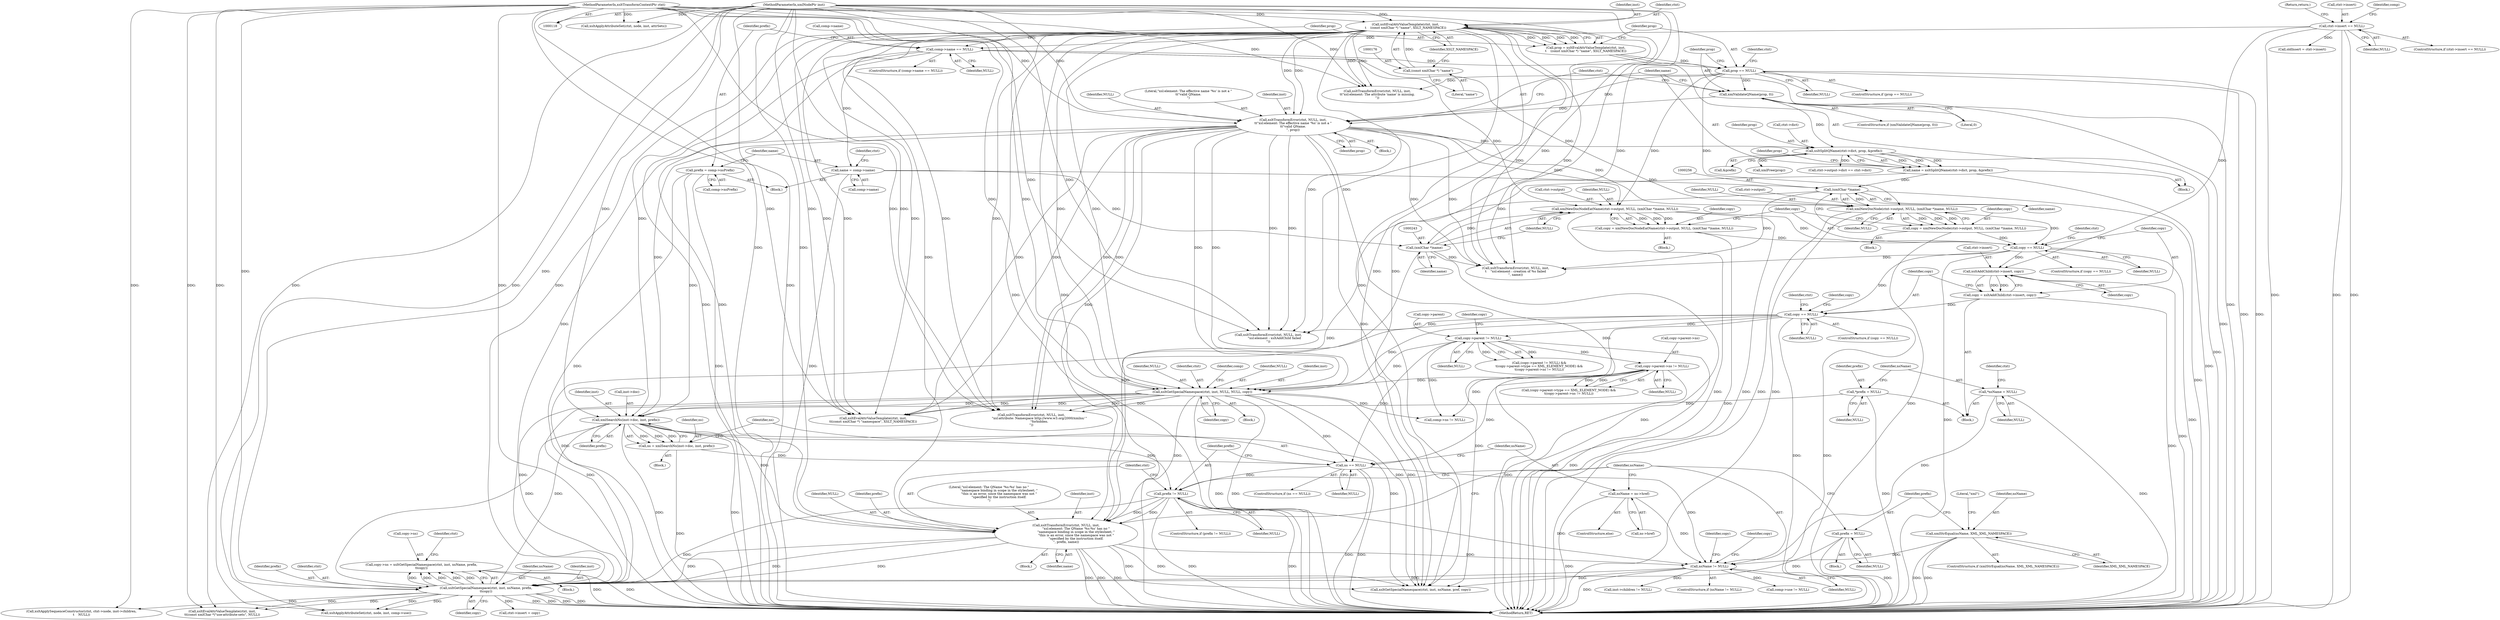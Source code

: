 digraph "0_Chrome_96dbafe288dbe2f0cc45fa3c39daf6d0c37acbab_39@API" {
"1000440" [label="(Call,copy->ns = xsltGetSpecialNamespace(ctxt, inst, nsName, prefix,\n\t\tcopy))"];
"1000444" [label="(Call,xsltGetSpecialNamespace(ctxt, inst, nsName, prefix,\n\t\tcopy))"];
"1000407" [label="(Call,xsltTransformError(ctxt, NULL, inst,\n                    \"xsl:element: The QName '%s:%s' has no \"\n                    \"namespace binding in scope in the stylesheet; \"\n                    \"this is an error, since the namespace was not \"\n                    \"specified by the instruction itself.\n\", prefix, name))"];
"1000172" [label="(Call,xsltEvalAttrValueTemplate(ctxt, inst,\n\t    (const xmlChar *) \"name\", XSLT_NAMESPACE))"];
"1000119" [label="(MethodParameterIn,xsltTransformContextPtr ctxt)"];
"1000121" [label="(MethodParameterIn,xmlNodePtr inst)"];
"1000175" [label="(Call,(const xmlChar *) \"name\")"];
"1000195" [label="(Call,xsltTransformError(ctxt, NULL, inst,\n\t\t\"xsl:element: The effective name '%s' is not a \"\n\t\t\"valid QName.\n\", prop))"];
"1000180" [label="(Call,prop == NULL)"];
"1000170" [label="(Call,prop = xsltEvalAttrValueTemplate(ctxt, inst,\n\t    (const xmlChar *) \"name\", XSLT_NAMESPACE))"];
"1000164" [label="(Call,comp->name == NULL)"];
"1000146" [label="(Call,ctxt->insert == NULL)"];
"1000191" [label="(Call,xmlValidateQName(prop, 0))"];
"1000313" [label="(Call,xsltGetSpecialNamespace(ctxt, inst, NULL, NULL, copy))"];
"1000292" [label="(Call,copy->parent != NULL)"];
"1000279" [label="(Call,copy == NULL)"];
"1000271" [label="(Call,copy = xsltAddChild(ctxt->insert, copy))"];
"1000273" [label="(Call,xsltAddChild(ctxt->insert, copy))"];
"1000260" [label="(Call,copy == NULL)"];
"1000235" [label="(Call,copy = xmlNewDocNodeEatName(ctxt->output, NULL, (xmlChar *)name, NULL))"];
"1000237" [label="(Call,xmlNewDocNodeEatName(ctxt->output, NULL, (xmlChar *)name, NULL))"];
"1000242" [label="(Call,(xmlChar *)name)"];
"1000219" [label="(Call,name = comp->name)"];
"1000201" [label="(Call,name = xsltSplitQName(ctxt->dict, prop, &prefix))"];
"1000203" [label="(Call,xsltSplitQName(ctxt->dict, prop, &prefix))"];
"1000248" [label="(Call,copy = xmlNewDocNode(ctxt->output, NULL, (xmlChar *)name, NULL))"];
"1000250" [label="(Call,xmlNewDocNode(ctxt->output, NULL, (xmlChar *)name, NULL))"];
"1000255" [label="(Call,(xmlChar *)name)"];
"1000305" [label="(Call,copy->parent->ns != NULL)"];
"1000403" [label="(Call,prefix != NULL)"];
"1000391" [label="(Call,xmlSearchNs(inst->doc, inst, prefix))"];
"1000214" [label="(Call,prefix = comp->nsPrefix)"];
"1000136" [label="(Call,*prefix = NULL)"];
"1000398" [label="(Call,ns == NULL)"];
"1000389" [label="(Call,ns = xmlSearchNs(inst->doc, inst, prefix))"];
"1000421" [label="(Call,nsName != NULL)"];
"1000376" [label="(Call,xmlStrEqual(nsName, XML_XML_NAMESPACE))"];
"1000140" [label="(Call,*nsName = NULL)"];
"1000415" [label="(Call,nsName = ns->href)"];
"1000383" [label="(Call,prefix = NULL)"];
"1000195" [label="(Call,xsltTransformError(ctxt, NULL, inst,\n\t\t\"xsl:element: The effective name '%s' is not a \"\n\t\t\"valid QName.\n\", prop))"];
"1000204" [label="(Call,ctxt->dict)"];
"1000414" [label="(ControlStructure,else)"];
"1000225" [label="(Call,ctxt->output->dict == ctxt->dict)"];
"1000382" [label="(Block,)"];
"1000172" [label="(Call,xsltEvalAttrValueTemplate(ctxt, inst,\n\t    (const xmlChar *) \"name\", XSLT_NAMESPACE))"];
"1000430" [label="(Call,xsltGetSpecialNamespace(ctxt, inst, nsName, pref, copy))"];
"1000450" [label="(Call,ctxt->insert = copy)"];
"1000281" [label="(Identifier,NULL)"];
"1000178" [label="(Identifier,XSLT_NAMESPACE)"];
"1000234" [label="(Block,)"];
"1000180" [label="(Call,prop == NULL)"];
"1000251" [label="(Call,ctxt->output)"];
"1000196" [label="(Identifier,ctxt)"];
"1000248" [label="(Call,copy = xmlNewDocNode(ctxt->output, NULL, (xmlChar *)name, NULL))"];
"1000314" [label="(Identifier,ctxt)"];
"1000242" [label="(Call,(xmlChar *)name)"];
"1000194" [label="(Block,)"];
"1000175" [label="(Call,(const xmlChar *) \"name\")"];
"1000219" [label="(Call,name = comp->name)"];
"1000198" [label="(Identifier,inst)"];
"1000215" [label="(Identifier,prefix)"];
"1000271" [label="(Call,copy = xsltAddChild(ctxt->insert, copy))"];
"1000137" [label="(Identifier,prefix)"];
"1000407" [label="(Call,xsltTransformError(ctxt, NULL, inst,\n                    \"xsl:element: The QName '%s:%s' has no \"\n                    \"namespace binding in scope in the stylesheet; \"\n                    \"this is an error, since the namespace was not \"\n                    \"specified by the instruction itself.\n\", prefix, name))"];
"1000260" [label="(Call,copy == NULL)"];
"1000423" [label="(Identifier,NULL)"];
"1000482" [label="(Call,xsltEvalAttrValueTemplate(ctxt, inst,\n\t\t(const xmlChar *)\"use-attribute-sets\", NULL))"];
"1000150" [label="(Identifier,NULL)"];
"1000417" [label="(Call,ns->href)"];
"1000280" [label="(Identifier,copy)"];
"1000397" [label="(ControlStructure,if (ns == NULL))"];
"1000181" [label="(Identifier,prop)"];
"1000403" [label="(Call,prefix != NULL)"];
"1000311" [label="(Identifier,NULL)"];
"1000421" [label="(Call,nsName != NULL)"];
"1000321" [label="(Identifier,comp)"];
"1000262" [label="(Identifier,NULL)"];
"1000378" [label="(Identifier,XML_XML_NAMESPACE)"];
"1000384" [label="(Identifier,prefix)"];
"1000406" [label="(Block,)"];
"1000377" [label="(Identifier,nsName)"];
"1000182" [label="(Identifier,NULL)"];
"1000387" [label="(Block,)"];
"1000447" [label="(Identifier,nsName)"];
"1000316" [label="(Identifier,NULL)"];
"1000165" [label="(Call,comp->name)"];
"1000446" [label="(Identifier,inst)"];
"1000207" [label="(Identifier,prop)"];
"1000247" [label="(Block,)"];
"1000279" [label="(Call,copy == NULL)"];
"1000121" [label="(MethodParameterIn,xmlNodePtr inst)"];
"1000193" [label="(Literal,0)"];
"1000449" [label="(Identifier,copy)"];
"1000151" [label="(Return,return;)"];
"1000502" [label="(Call,inst->children != NULL)"];
"1000313" [label="(Call,xsltGetSpecialNamespace(ctxt, inst, NULL, NULL, copy))"];
"1000216" [label="(Call,comp->nsPrefix)"];
"1000467" [label="(Call,xsltApplyAttributeSet(ctxt, node, inst, comp->use))"];
"1000147" [label="(Call,ctxt->insert)"];
"1000148" [label="(Identifier,ctxt)"];
"1000439" [label="(Block,)"];
"1000442" [label="(Identifier,copy)"];
"1000145" [label="(ControlStructure,if (ctxt->insert == NULL))"];
"1000415" [label="(Call,nsName = ns->href)"];
"1000177" [label="(Literal,\"name\")"];
"1000146" [label="(Call,ctxt->insert == NULL)"];
"1000168" [label="(Identifier,NULL)"];
"1000375" [label="(ControlStructure,if (xmlStrEqual(nsName, XML_XML_NAMESPACE)))"];
"1000220" [label="(Identifier,name)"];
"1000273" [label="(Call,xsltAddChild(ctxt->insert, copy))"];
"1000312" [label="(Block,)"];
"1000315" [label="(Identifier,inst)"];
"1000163" [label="(ControlStructure,if (comp->name == NULL))"];
"1000392" [label="(Call,inst->doc)"];
"1000155" [label="(Identifier,comp)"];
"1000408" [label="(Identifier,ctxt)"];
"1000441" [label="(Call,copy->ns)"];
"1000203" [label="(Call,xsltSplitQName(ctxt->dict, prop, &prefix))"];
"1000250" [label="(Call,xmlNewDocNode(ctxt->output, NULL, (xmlChar *)name, NULL))"];
"1000297" [label="(Call,(copy->parent->type == XML_ELEMENT_NODE) &&\n\t(copy->parent->ns != NULL))"];
"1000191" [label="(Call,xmlValidateQName(prop, 0))"];
"1000396" [label="(Identifier,prefix)"];
"1000192" [label="(Identifier,prop)"];
"1000440" [label="(Call,copy->ns = xsltGetSpecialNamespace(ctxt, inst, nsName, prefix,\n\t\tcopy))"];
"1000278" [label="(ControlStructure,if (copy == NULL))"];
"1000383" [label="(Call,prefix = NULL)"];
"1000318" [label="(Identifier,copy)"];
"1000236" [label="(Identifier,copy)"];
"1000228" [label="(Identifier,ctxt)"];
"1000277" [label="(Identifier,copy)"];
"1000411" [label="(Literal,\"xsl:element: The QName '%s:%s' has no \"\n                    \"namespace binding in scope in the stylesheet; \"\n                    \"this is an error, since the namespace was not \"\n                    \"specified by the instruction itself.\n\")"];
"1000294" [label="(Identifier,copy)"];
"1000158" [label="(Call,oldInsert = ctxt->insert)"];
"1000305" [label="(Call,copy->parent->ns != NULL)"];
"1000292" [label="(Call,copy->parent != NULL)"];
"1000274" [label="(Call,ctxt->insert)"];
"1000380" [label="(Literal,\"xml\")"];
"1000164" [label="(Call,comp->name == NULL)"];
"1000221" [label="(Call,comp->name)"];
"1000494" [label="(Call,xsltApplyAttributeSet(ctxt, node, inst, attrSets))"];
"1000245" [label="(Identifier,NULL)"];
"1000140" [label="(Call,*nsName = NULL)"];
"1000171" [label="(Identifier,prop)"];
"1000235" [label="(Call,copy = xmlNewDocNodeEatName(ctxt->output, NULL, (xmlChar *)name, NULL))"];
"1000325" [label="(Call,comp->ns != NULL)"];
"1000507" [label="(Call,xsltApplySequenceConstructor(ctxt, ctxt->node, inst->children,\n\t    NULL))"];
"1000238" [label="(Call,ctxt->output)"];
"1000420" [label="(ControlStructure,if (nsName != NULL))"];
"1000376" [label="(Call,xmlStrEqual(nsName, XML_XML_NAMESPACE))"];
"1000200" [label="(Identifier,prop)"];
"1000261" [label="(Identifier,copy)"];
"1000214" [label="(Call,prefix = comp->nsPrefix)"];
"1000136" [label="(Call,*prefix = NULL)"];
"1000197" [label="(Identifier,NULL)"];
"1000369" [label="(Call,xsltTransformError(ctxt, NULL, inst,\n                \"xsl:attribute: Namespace http://www.w3.org/2000/xmlns/ \"\n                \"forbidden.\n\"))"];
"1000249" [label="(Identifier,copy)"];
"1000119" [label="(MethodParameterIn,xsltTransformContextPtr ctxt)"];
"1000410" [label="(Identifier,inst)"];
"1000184" [label="(Call,xsltTransformError(ctxt, NULL, inst,\n\t\t\"xsl:element: The attribute 'name' is missing.\n\"))"];
"1000264" [label="(Call,xsltTransformError(ctxt, NULL, inst,\n\t    \"xsl:element : creation of %s failed\n\", name))"];
"1000244" [label="(Identifier,name)"];
"1000405" [label="(Identifier,NULL)"];
"1000398" [label="(Call,ns == NULL)"];
"1000272" [label="(Identifier,copy)"];
"1000523" [label="(MethodReturn,RET)"];
"1000409" [label="(Identifier,NULL)"];
"1000170" [label="(Call,prop = xsltEvalAttrValueTemplate(ctxt, inst,\n\t    (const xmlChar *) \"name\", XSLT_NAMESPACE))"];
"1000293" [label="(Call,copy->parent)"];
"1000389" [label="(Call,ns = xmlSearchNs(inst->doc, inst, prefix))"];
"1000190" [label="(ControlStructure,if (xmlValidateQName(prop, 0)))"];
"1000258" [label="(Identifier,NULL)"];
"1000416" [label="(Identifier,nsName)"];
"1000283" [label="(Call,xsltTransformError(ctxt, NULL, inst,\n            \"xsl:element : xsltAddChild failed\n\"))"];
"1000306" [label="(Call,copy->parent->ns)"];
"1000444" [label="(Call,xsltGetSpecialNamespace(ctxt, inst, nsName, prefix,\n\t\tcopy))"];
"1000138" [label="(Identifier,NULL)"];
"1000301" [label="(Identifier,copy)"];
"1000241" [label="(Identifier,NULL)"];
"1000208" [label="(Call,&prefix)"];
"1000428" [label="(Identifier,copy)"];
"1000349" [label="(Call,xsltEvalAttrValueTemplate(ctxt, inst,\n\t\t(const xmlChar *) \"namespace\", XSLT_NAMESPACE))"];
"1000413" [label="(Identifier,name)"];
"1000185" [label="(Identifier,ctxt)"];
"1000211" [label="(Identifier,prop)"];
"1000179" [label="(ControlStructure,if (prop == NULL))"];
"1000296" [label="(Identifier,NULL)"];
"1000317" [label="(Identifier,NULL)"];
"1000255" [label="(Call,(xmlChar *)name)"];
"1000201" [label="(Call,name = xsltSplitQName(ctxt->dict, prop, &prefix))"];
"1000402" [label="(ControlStructure,if (prefix != NULL))"];
"1000291" [label="(Call,(copy->parent != NULL) &&\n\t(copy->parent->type == XML_ELEMENT_NODE) &&\n\t(copy->parent->ns != NULL))"];
"1000399" [label="(Identifier,ns)"];
"1000265" [label="(Identifier,ctxt)"];
"1000202" [label="(Identifier,name)"];
"1000412" [label="(Identifier,prefix)"];
"1000169" [label="(Block,)"];
"1000259" [label="(ControlStructure,if (copy == NULL))"];
"1000395" [label="(Identifier,inst)"];
"1000199" [label="(Literal,\"xsl:element: The effective name '%s' is not a \"\n\t\t\"valid QName.\n\")"];
"1000404" [label="(Identifier,prefix)"];
"1000284" [label="(Identifier,ctxt)"];
"1000452" [label="(Identifier,ctxt)"];
"1000391" [label="(Call,xmlSearchNs(inst->doc, inst, prefix))"];
"1000174" [label="(Identifier,inst)"];
"1000390" [label="(Identifier,ns)"];
"1000448" [label="(Identifier,prefix)"];
"1000210" [label="(Call,xmlFree(prop))"];
"1000237" [label="(Call,xmlNewDocNodeEatName(ctxt->output, NULL, (xmlChar *)name, NULL))"];
"1000142" [label="(Identifier,NULL)"];
"1000213" [label="(Block,)"];
"1000445" [label="(Identifier,ctxt)"];
"1000123" [label="(Block,)"];
"1000141" [label="(Identifier,nsName)"];
"1000254" [label="(Identifier,NULL)"];
"1000257" [label="(Identifier,name)"];
"1000461" [label="(Call,comp->use != NULL)"];
"1000385" [label="(Identifier,NULL)"];
"1000173" [label="(Identifier,ctxt)"];
"1000400" [label="(Identifier,NULL)"];
"1000422" [label="(Identifier,nsName)"];
"1000440" -> "1000439"  [label="AST: "];
"1000440" -> "1000444"  [label="CFG: "];
"1000441" -> "1000440"  [label="AST: "];
"1000444" -> "1000440"  [label="AST: "];
"1000452" -> "1000440"  [label="CFG: "];
"1000440" -> "1000523"  [label="DDG: "];
"1000440" -> "1000523"  [label="DDG: "];
"1000444" -> "1000440"  [label="DDG: "];
"1000444" -> "1000440"  [label="DDG: "];
"1000444" -> "1000440"  [label="DDG: "];
"1000444" -> "1000440"  [label="DDG: "];
"1000444" -> "1000440"  [label="DDG: "];
"1000444" -> "1000449"  [label="CFG: "];
"1000445" -> "1000444"  [label="AST: "];
"1000446" -> "1000444"  [label="AST: "];
"1000447" -> "1000444"  [label="AST: "];
"1000448" -> "1000444"  [label="AST: "];
"1000449" -> "1000444"  [label="AST: "];
"1000444" -> "1000523"  [label="DDG: "];
"1000444" -> "1000523"  [label="DDG: "];
"1000444" -> "1000523"  [label="DDG: "];
"1000444" -> "1000523"  [label="DDG: "];
"1000407" -> "1000444"  [label="DDG: "];
"1000407" -> "1000444"  [label="DDG: "];
"1000407" -> "1000444"  [label="DDG: "];
"1000172" -> "1000444"  [label="DDG: "];
"1000195" -> "1000444"  [label="DDG: "];
"1000313" -> "1000444"  [label="DDG: "];
"1000313" -> "1000444"  [label="DDG: "];
"1000119" -> "1000444"  [label="DDG: "];
"1000391" -> "1000444"  [label="DDG: "];
"1000391" -> "1000444"  [label="DDG: "];
"1000121" -> "1000444"  [label="DDG: "];
"1000421" -> "1000444"  [label="DDG: "];
"1000383" -> "1000444"  [label="DDG: "];
"1000403" -> "1000444"  [label="DDG: "];
"1000279" -> "1000444"  [label="DDG: "];
"1000444" -> "1000450"  [label="DDG: "];
"1000444" -> "1000467"  [label="DDG: "];
"1000444" -> "1000467"  [label="DDG: "];
"1000444" -> "1000482"  [label="DDG: "];
"1000444" -> "1000482"  [label="DDG: "];
"1000444" -> "1000507"  [label="DDG: "];
"1000407" -> "1000406"  [label="AST: "];
"1000407" -> "1000413"  [label="CFG: "];
"1000408" -> "1000407"  [label="AST: "];
"1000409" -> "1000407"  [label="AST: "];
"1000410" -> "1000407"  [label="AST: "];
"1000411" -> "1000407"  [label="AST: "];
"1000412" -> "1000407"  [label="AST: "];
"1000413" -> "1000407"  [label="AST: "];
"1000422" -> "1000407"  [label="CFG: "];
"1000407" -> "1000523"  [label="DDG: "];
"1000407" -> "1000523"  [label="DDG: "];
"1000407" -> "1000523"  [label="DDG: "];
"1000172" -> "1000407"  [label="DDG: "];
"1000195" -> "1000407"  [label="DDG: "];
"1000313" -> "1000407"  [label="DDG: "];
"1000119" -> "1000407"  [label="DDG: "];
"1000403" -> "1000407"  [label="DDG: "];
"1000403" -> "1000407"  [label="DDG: "];
"1000391" -> "1000407"  [label="DDG: "];
"1000121" -> "1000407"  [label="DDG: "];
"1000242" -> "1000407"  [label="DDG: "];
"1000255" -> "1000407"  [label="DDG: "];
"1000407" -> "1000421"  [label="DDG: "];
"1000407" -> "1000430"  [label="DDG: "];
"1000407" -> "1000430"  [label="DDG: "];
"1000172" -> "1000170"  [label="AST: "];
"1000172" -> "1000178"  [label="CFG: "];
"1000173" -> "1000172"  [label="AST: "];
"1000174" -> "1000172"  [label="AST: "];
"1000175" -> "1000172"  [label="AST: "];
"1000178" -> "1000172"  [label="AST: "];
"1000170" -> "1000172"  [label="CFG: "];
"1000172" -> "1000523"  [label="DDG: "];
"1000172" -> "1000523"  [label="DDG: "];
"1000172" -> "1000170"  [label="DDG: "];
"1000172" -> "1000170"  [label="DDG: "];
"1000172" -> "1000170"  [label="DDG: "];
"1000172" -> "1000170"  [label="DDG: "];
"1000119" -> "1000172"  [label="DDG: "];
"1000121" -> "1000172"  [label="DDG: "];
"1000175" -> "1000172"  [label="DDG: "];
"1000172" -> "1000184"  [label="DDG: "];
"1000172" -> "1000184"  [label="DDG: "];
"1000172" -> "1000195"  [label="DDG: "];
"1000172" -> "1000195"  [label="DDG: "];
"1000172" -> "1000264"  [label="DDG: "];
"1000172" -> "1000264"  [label="DDG: "];
"1000172" -> "1000283"  [label="DDG: "];
"1000172" -> "1000283"  [label="DDG: "];
"1000172" -> "1000313"  [label="DDG: "];
"1000172" -> "1000313"  [label="DDG: "];
"1000172" -> "1000349"  [label="DDG: "];
"1000172" -> "1000349"  [label="DDG: "];
"1000172" -> "1000349"  [label="DDG: "];
"1000172" -> "1000369"  [label="DDG: "];
"1000172" -> "1000369"  [label="DDG: "];
"1000172" -> "1000391"  [label="DDG: "];
"1000172" -> "1000430"  [label="DDG: "];
"1000119" -> "1000118"  [label="AST: "];
"1000119" -> "1000523"  [label="DDG: "];
"1000119" -> "1000184"  [label="DDG: "];
"1000119" -> "1000195"  [label="DDG: "];
"1000119" -> "1000264"  [label="DDG: "];
"1000119" -> "1000283"  [label="DDG: "];
"1000119" -> "1000313"  [label="DDG: "];
"1000119" -> "1000349"  [label="DDG: "];
"1000119" -> "1000369"  [label="DDG: "];
"1000119" -> "1000430"  [label="DDG: "];
"1000119" -> "1000467"  [label="DDG: "];
"1000119" -> "1000482"  [label="DDG: "];
"1000119" -> "1000494"  [label="DDG: "];
"1000119" -> "1000507"  [label="DDG: "];
"1000121" -> "1000118"  [label="AST: "];
"1000121" -> "1000523"  [label="DDG: "];
"1000121" -> "1000184"  [label="DDG: "];
"1000121" -> "1000195"  [label="DDG: "];
"1000121" -> "1000264"  [label="DDG: "];
"1000121" -> "1000283"  [label="DDG: "];
"1000121" -> "1000313"  [label="DDG: "];
"1000121" -> "1000349"  [label="DDG: "];
"1000121" -> "1000369"  [label="DDG: "];
"1000121" -> "1000391"  [label="DDG: "];
"1000121" -> "1000430"  [label="DDG: "];
"1000121" -> "1000467"  [label="DDG: "];
"1000121" -> "1000482"  [label="DDG: "];
"1000121" -> "1000494"  [label="DDG: "];
"1000175" -> "1000177"  [label="CFG: "];
"1000176" -> "1000175"  [label="AST: "];
"1000177" -> "1000175"  [label="AST: "];
"1000178" -> "1000175"  [label="CFG: "];
"1000195" -> "1000194"  [label="AST: "];
"1000195" -> "1000200"  [label="CFG: "];
"1000196" -> "1000195"  [label="AST: "];
"1000197" -> "1000195"  [label="AST: "];
"1000198" -> "1000195"  [label="AST: "];
"1000199" -> "1000195"  [label="AST: "];
"1000200" -> "1000195"  [label="AST: "];
"1000202" -> "1000195"  [label="CFG: "];
"1000195" -> "1000523"  [label="DDG: "];
"1000180" -> "1000195"  [label="DDG: "];
"1000191" -> "1000195"  [label="DDG: "];
"1000195" -> "1000203"  [label="DDG: "];
"1000195" -> "1000237"  [label="DDG: "];
"1000195" -> "1000250"  [label="DDG: "];
"1000195" -> "1000264"  [label="DDG: "];
"1000195" -> "1000264"  [label="DDG: "];
"1000195" -> "1000283"  [label="DDG: "];
"1000195" -> "1000283"  [label="DDG: "];
"1000195" -> "1000313"  [label="DDG: "];
"1000195" -> "1000313"  [label="DDG: "];
"1000195" -> "1000349"  [label="DDG: "];
"1000195" -> "1000349"  [label="DDG: "];
"1000195" -> "1000369"  [label="DDG: "];
"1000195" -> "1000369"  [label="DDG: "];
"1000195" -> "1000391"  [label="DDG: "];
"1000195" -> "1000430"  [label="DDG: "];
"1000180" -> "1000179"  [label="AST: "];
"1000180" -> "1000182"  [label="CFG: "];
"1000181" -> "1000180"  [label="AST: "];
"1000182" -> "1000180"  [label="AST: "];
"1000185" -> "1000180"  [label="CFG: "];
"1000192" -> "1000180"  [label="CFG: "];
"1000180" -> "1000523"  [label="DDG: "];
"1000180" -> "1000523"  [label="DDG: "];
"1000170" -> "1000180"  [label="DDG: "];
"1000164" -> "1000180"  [label="DDG: "];
"1000180" -> "1000184"  [label="DDG: "];
"1000180" -> "1000191"  [label="DDG: "];
"1000180" -> "1000237"  [label="DDG: "];
"1000180" -> "1000250"  [label="DDG: "];
"1000170" -> "1000169"  [label="AST: "];
"1000171" -> "1000170"  [label="AST: "];
"1000181" -> "1000170"  [label="CFG: "];
"1000170" -> "1000523"  [label="DDG: "];
"1000164" -> "1000163"  [label="AST: "];
"1000164" -> "1000168"  [label="CFG: "];
"1000165" -> "1000164"  [label="AST: "];
"1000168" -> "1000164"  [label="AST: "];
"1000171" -> "1000164"  [label="CFG: "];
"1000215" -> "1000164"  [label="CFG: "];
"1000164" -> "1000523"  [label="DDG: "];
"1000164" -> "1000523"  [label="DDG: "];
"1000146" -> "1000164"  [label="DDG: "];
"1000164" -> "1000219"  [label="DDG: "];
"1000164" -> "1000237"  [label="DDG: "];
"1000164" -> "1000250"  [label="DDG: "];
"1000146" -> "1000145"  [label="AST: "];
"1000146" -> "1000150"  [label="CFG: "];
"1000147" -> "1000146"  [label="AST: "];
"1000150" -> "1000146"  [label="AST: "];
"1000151" -> "1000146"  [label="CFG: "];
"1000155" -> "1000146"  [label="CFG: "];
"1000146" -> "1000523"  [label="DDG: "];
"1000146" -> "1000523"  [label="DDG: "];
"1000146" -> "1000523"  [label="DDG: "];
"1000146" -> "1000158"  [label="DDG: "];
"1000146" -> "1000273"  [label="DDG: "];
"1000191" -> "1000190"  [label="AST: "];
"1000191" -> "1000193"  [label="CFG: "];
"1000192" -> "1000191"  [label="AST: "];
"1000193" -> "1000191"  [label="AST: "];
"1000196" -> "1000191"  [label="CFG: "];
"1000202" -> "1000191"  [label="CFG: "];
"1000191" -> "1000523"  [label="DDG: "];
"1000191" -> "1000203"  [label="DDG: "];
"1000313" -> "1000312"  [label="AST: "];
"1000313" -> "1000318"  [label="CFG: "];
"1000314" -> "1000313"  [label="AST: "];
"1000315" -> "1000313"  [label="AST: "];
"1000316" -> "1000313"  [label="AST: "];
"1000317" -> "1000313"  [label="AST: "];
"1000318" -> "1000313"  [label="AST: "];
"1000321" -> "1000313"  [label="CFG: "];
"1000313" -> "1000523"  [label="DDG: "];
"1000313" -> "1000523"  [label="DDG: "];
"1000292" -> "1000313"  [label="DDG: "];
"1000305" -> "1000313"  [label="DDG: "];
"1000279" -> "1000313"  [label="DDG: "];
"1000313" -> "1000325"  [label="DDG: "];
"1000313" -> "1000349"  [label="DDG: "];
"1000313" -> "1000349"  [label="DDG: "];
"1000313" -> "1000369"  [label="DDG: "];
"1000313" -> "1000369"  [label="DDG: "];
"1000313" -> "1000391"  [label="DDG: "];
"1000313" -> "1000398"  [label="DDG: "];
"1000313" -> "1000430"  [label="DDG: "];
"1000313" -> "1000430"  [label="DDG: "];
"1000292" -> "1000291"  [label="AST: "];
"1000292" -> "1000296"  [label="CFG: "];
"1000293" -> "1000292"  [label="AST: "];
"1000296" -> "1000292"  [label="AST: "];
"1000301" -> "1000292"  [label="CFG: "];
"1000291" -> "1000292"  [label="CFG: "];
"1000292" -> "1000523"  [label="DDG: "];
"1000292" -> "1000291"  [label="DDG: "];
"1000292" -> "1000291"  [label="DDG: "];
"1000279" -> "1000292"  [label="DDG: "];
"1000292" -> "1000305"  [label="DDG: "];
"1000292" -> "1000325"  [label="DDG: "];
"1000292" -> "1000398"  [label="DDG: "];
"1000279" -> "1000278"  [label="AST: "];
"1000279" -> "1000281"  [label="CFG: "];
"1000280" -> "1000279"  [label="AST: "];
"1000281" -> "1000279"  [label="AST: "];
"1000284" -> "1000279"  [label="CFG: "];
"1000294" -> "1000279"  [label="CFG: "];
"1000279" -> "1000523"  [label="DDG: "];
"1000279" -> "1000523"  [label="DDG: "];
"1000271" -> "1000279"  [label="DDG: "];
"1000260" -> "1000279"  [label="DDG: "];
"1000279" -> "1000283"  [label="DDG: "];
"1000279" -> "1000430"  [label="DDG: "];
"1000271" -> "1000123"  [label="AST: "];
"1000271" -> "1000273"  [label="CFG: "];
"1000272" -> "1000271"  [label="AST: "];
"1000273" -> "1000271"  [label="AST: "];
"1000280" -> "1000271"  [label="CFG: "];
"1000271" -> "1000523"  [label="DDG: "];
"1000273" -> "1000271"  [label="DDG: "];
"1000273" -> "1000271"  [label="DDG: "];
"1000273" -> "1000277"  [label="CFG: "];
"1000274" -> "1000273"  [label="AST: "];
"1000277" -> "1000273"  [label="AST: "];
"1000273" -> "1000523"  [label="DDG: "];
"1000260" -> "1000273"  [label="DDG: "];
"1000260" -> "1000259"  [label="AST: "];
"1000260" -> "1000262"  [label="CFG: "];
"1000261" -> "1000260"  [label="AST: "];
"1000262" -> "1000260"  [label="AST: "];
"1000265" -> "1000260"  [label="CFG: "];
"1000272" -> "1000260"  [label="CFG: "];
"1000260" -> "1000523"  [label="DDG: "];
"1000260" -> "1000523"  [label="DDG: "];
"1000235" -> "1000260"  [label="DDG: "];
"1000248" -> "1000260"  [label="DDG: "];
"1000250" -> "1000260"  [label="DDG: "];
"1000237" -> "1000260"  [label="DDG: "];
"1000260" -> "1000264"  [label="DDG: "];
"1000235" -> "1000234"  [label="AST: "];
"1000235" -> "1000237"  [label="CFG: "];
"1000236" -> "1000235"  [label="AST: "];
"1000237" -> "1000235"  [label="AST: "];
"1000261" -> "1000235"  [label="CFG: "];
"1000235" -> "1000523"  [label="DDG: "];
"1000237" -> "1000235"  [label="DDG: "];
"1000237" -> "1000235"  [label="DDG: "];
"1000237" -> "1000235"  [label="DDG: "];
"1000237" -> "1000245"  [label="CFG: "];
"1000238" -> "1000237"  [label="AST: "];
"1000241" -> "1000237"  [label="AST: "];
"1000242" -> "1000237"  [label="AST: "];
"1000245" -> "1000237"  [label="AST: "];
"1000237" -> "1000523"  [label="DDG: "];
"1000237" -> "1000523"  [label="DDG: "];
"1000242" -> "1000237"  [label="DDG: "];
"1000242" -> "1000244"  [label="CFG: "];
"1000243" -> "1000242"  [label="AST: "];
"1000244" -> "1000242"  [label="AST: "];
"1000245" -> "1000242"  [label="CFG: "];
"1000242" -> "1000523"  [label="DDG: "];
"1000219" -> "1000242"  [label="DDG: "];
"1000201" -> "1000242"  [label="DDG: "];
"1000242" -> "1000264"  [label="DDG: "];
"1000219" -> "1000213"  [label="AST: "];
"1000219" -> "1000221"  [label="CFG: "];
"1000220" -> "1000219"  [label="AST: "];
"1000221" -> "1000219"  [label="AST: "];
"1000228" -> "1000219"  [label="CFG: "];
"1000219" -> "1000523"  [label="DDG: "];
"1000219" -> "1000255"  [label="DDG: "];
"1000201" -> "1000169"  [label="AST: "];
"1000201" -> "1000203"  [label="CFG: "];
"1000202" -> "1000201"  [label="AST: "];
"1000203" -> "1000201"  [label="AST: "];
"1000211" -> "1000201"  [label="CFG: "];
"1000201" -> "1000523"  [label="DDG: "];
"1000203" -> "1000201"  [label="DDG: "];
"1000203" -> "1000201"  [label="DDG: "];
"1000203" -> "1000201"  [label="DDG: "];
"1000201" -> "1000255"  [label="DDG: "];
"1000203" -> "1000208"  [label="CFG: "];
"1000204" -> "1000203"  [label="AST: "];
"1000207" -> "1000203"  [label="AST: "];
"1000208" -> "1000203"  [label="AST: "];
"1000203" -> "1000523"  [label="DDG: "];
"1000203" -> "1000210"  [label="DDG: "];
"1000203" -> "1000225"  [label="DDG: "];
"1000248" -> "1000247"  [label="AST: "];
"1000248" -> "1000250"  [label="CFG: "];
"1000249" -> "1000248"  [label="AST: "];
"1000250" -> "1000248"  [label="AST: "];
"1000261" -> "1000248"  [label="CFG: "];
"1000248" -> "1000523"  [label="DDG: "];
"1000250" -> "1000248"  [label="DDG: "];
"1000250" -> "1000248"  [label="DDG: "];
"1000250" -> "1000248"  [label="DDG: "];
"1000250" -> "1000258"  [label="CFG: "];
"1000251" -> "1000250"  [label="AST: "];
"1000254" -> "1000250"  [label="AST: "];
"1000255" -> "1000250"  [label="AST: "];
"1000258" -> "1000250"  [label="AST: "];
"1000250" -> "1000523"  [label="DDG: "];
"1000250" -> "1000523"  [label="DDG: "];
"1000255" -> "1000250"  [label="DDG: "];
"1000255" -> "1000257"  [label="CFG: "];
"1000256" -> "1000255"  [label="AST: "];
"1000257" -> "1000255"  [label="AST: "];
"1000258" -> "1000255"  [label="CFG: "];
"1000255" -> "1000523"  [label="DDG: "];
"1000255" -> "1000264"  [label="DDG: "];
"1000305" -> "1000297"  [label="AST: "];
"1000305" -> "1000311"  [label="CFG: "];
"1000306" -> "1000305"  [label="AST: "];
"1000311" -> "1000305"  [label="AST: "];
"1000297" -> "1000305"  [label="CFG: "];
"1000305" -> "1000523"  [label="DDG: "];
"1000305" -> "1000297"  [label="DDG: "];
"1000305" -> "1000297"  [label="DDG: "];
"1000305" -> "1000325"  [label="DDG: "];
"1000305" -> "1000398"  [label="DDG: "];
"1000403" -> "1000402"  [label="AST: "];
"1000403" -> "1000405"  [label="CFG: "];
"1000404" -> "1000403"  [label="AST: "];
"1000405" -> "1000403"  [label="AST: "];
"1000408" -> "1000403"  [label="CFG: "];
"1000422" -> "1000403"  [label="CFG: "];
"1000403" -> "1000523"  [label="DDG: "];
"1000403" -> "1000523"  [label="DDG: "];
"1000391" -> "1000403"  [label="DDG: "];
"1000398" -> "1000403"  [label="DDG: "];
"1000403" -> "1000421"  [label="DDG: "];
"1000391" -> "1000389"  [label="AST: "];
"1000391" -> "1000396"  [label="CFG: "];
"1000392" -> "1000391"  [label="AST: "];
"1000395" -> "1000391"  [label="AST: "];
"1000396" -> "1000391"  [label="AST: "];
"1000389" -> "1000391"  [label="CFG: "];
"1000391" -> "1000523"  [label="DDG: "];
"1000391" -> "1000523"  [label="DDG: "];
"1000391" -> "1000389"  [label="DDG: "];
"1000391" -> "1000389"  [label="DDG: "];
"1000391" -> "1000389"  [label="DDG: "];
"1000214" -> "1000391"  [label="DDG: "];
"1000136" -> "1000391"  [label="DDG: "];
"1000391" -> "1000430"  [label="DDG: "];
"1000214" -> "1000213"  [label="AST: "];
"1000214" -> "1000216"  [label="CFG: "];
"1000215" -> "1000214"  [label="AST: "];
"1000216" -> "1000214"  [label="AST: "];
"1000220" -> "1000214"  [label="CFG: "];
"1000214" -> "1000523"  [label="DDG: "];
"1000214" -> "1000523"  [label="DDG: "];
"1000136" -> "1000123"  [label="AST: "];
"1000136" -> "1000138"  [label="CFG: "];
"1000137" -> "1000136"  [label="AST: "];
"1000138" -> "1000136"  [label="AST: "];
"1000141" -> "1000136"  [label="CFG: "];
"1000136" -> "1000523"  [label="DDG: "];
"1000398" -> "1000397"  [label="AST: "];
"1000398" -> "1000400"  [label="CFG: "];
"1000399" -> "1000398"  [label="AST: "];
"1000400" -> "1000398"  [label="AST: "];
"1000404" -> "1000398"  [label="CFG: "];
"1000416" -> "1000398"  [label="CFG: "];
"1000398" -> "1000523"  [label="DDG: "];
"1000398" -> "1000523"  [label="DDG: "];
"1000389" -> "1000398"  [label="DDG: "];
"1000398" -> "1000421"  [label="DDG: "];
"1000389" -> "1000387"  [label="AST: "];
"1000390" -> "1000389"  [label="AST: "];
"1000399" -> "1000389"  [label="CFG: "];
"1000389" -> "1000523"  [label="DDG: "];
"1000421" -> "1000420"  [label="AST: "];
"1000421" -> "1000423"  [label="CFG: "];
"1000422" -> "1000421"  [label="AST: "];
"1000423" -> "1000421"  [label="AST: "];
"1000428" -> "1000421"  [label="CFG: "];
"1000442" -> "1000421"  [label="CFG: "];
"1000421" -> "1000523"  [label="DDG: "];
"1000376" -> "1000421"  [label="DDG: "];
"1000140" -> "1000421"  [label="DDG: "];
"1000415" -> "1000421"  [label="DDG: "];
"1000421" -> "1000430"  [label="DDG: "];
"1000421" -> "1000461"  [label="DDG: "];
"1000421" -> "1000502"  [label="DDG: "];
"1000376" -> "1000375"  [label="AST: "];
"1000376" -> "1000378"  [label="CFG: "];
"1000377" -> "1000376"  [label="AST: "];
"1000378" -> "1000376"  [label="AST: "];
"1000380" -> "1000376"  [label="CFG: "];
"1000384" -> "1000376"  [label="CFG: "];
"1000376" -> "1000523"  [label="DDG: "];
"1000376" -> "1000523"  [label="DDG: "];
"1000140" -> "1000123"  [label="AST: "];
"1000140" -> "1000142"  [label="CFG: "];
"1000141" -> "1000140"  [label="AST: "];
"1000142" -> "1000140"  [label="AST: "];
"1000148" -> "1000140"  [label="CFG: "];
"1000140" -> "1000523"  [label="DDG: "];
"1000415" -> "1000414"  [label="AST: "];
"1000415" -> "1000417"  [label="CFG: "];
"1000416" -> "1000415"  [label="AST: "];
"1000417" -> "1000415"  [label="AST: "];
"1000422" -> "1000415"  [label="CFG: "];
"1000415" -> "1000523"  [label="DDG: "];
"1000383" -> "1000382"  [label="AST: "];
"1000383" -> "1000385"  [label="CFG: "];
"1000384" -> "1000383"  [label="AST: "];
"1000385" -> "1000383"  [label="AST: "];
"1000422" -> "1000383"  [label="CFG: "];
"1000383" -> "1000523"  [label="DDG: "];
}
